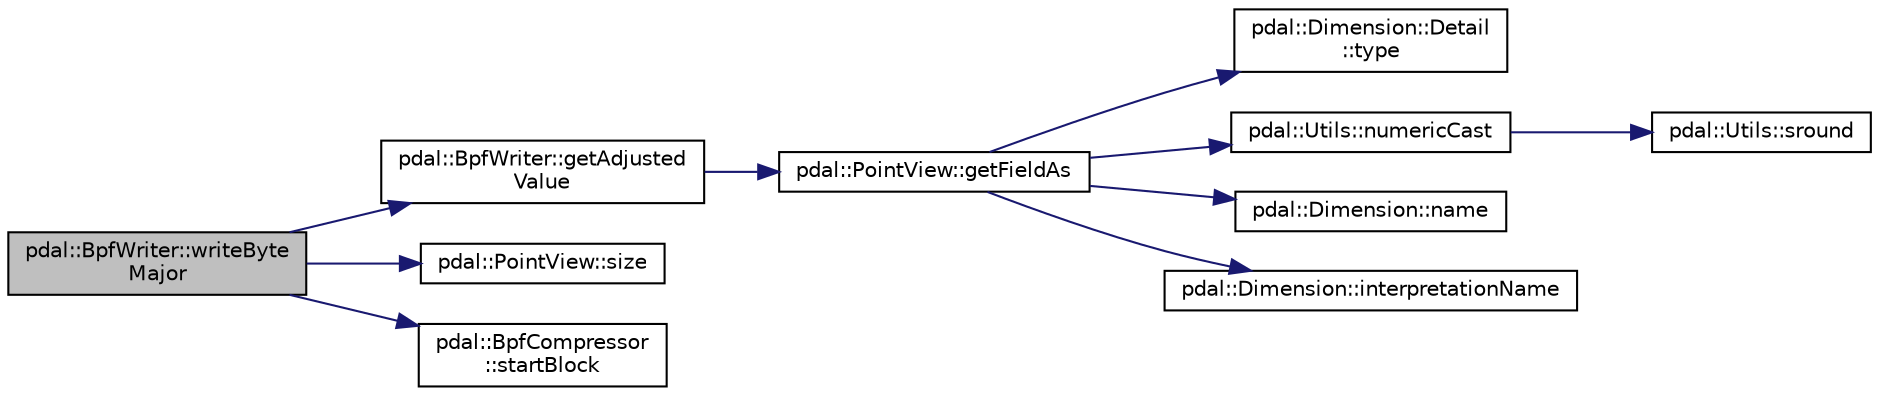 digraph "pdal::BpfWriter::writeByteMajor"
{
  edge [fontname="Helvetica",fontsize="10",labelfontname="Helvetica",labelfontsize="10"];
  node [fontname="Helvetica",fontsize="10",shape=record];
  rankdir="LR";
  Node1 [label="pdal::BpfWriter::writeByte\lMajor",height=0.2,width=0.4,color="black", fillcolor="grey75", style="filled", fontcolor="black"];
  Node1 -> Node2 [color="midnightblue",fontsize="10",style="solid",fontname="Helvetica"];
  Node2 [label="pdal::BpfWriter::getAdjusted\lValue",height=0.2,width=0.4,color="black", fillcolor="white", style="filled",URL="$classpdal_1_1BpfWriter.html#a3a14953a8baa61b81bae32286441f2cd"];
  Node2 -> Node3 [color="midnightblue",fontsize="10",style="solid",fontname="Helvetica"];
  Node3 [label="pdal::PointView::getFieldAs",height=0.2,width=0.4,color="black", fillcolor="white", style="filled",URL="$classpdal_1_1PointView.html#a4c594a6d2a469e594988194ccf125a15"];
  Node3 -> Node4 [color="midnightblue",fontsize="10",style="solid",fontname="Helvetica"];
  Node4 [label="pdal::Dimension::Detail\l::type",height=0.2,width=0.4,color="black", fillcolor="white", style="filled",URL="$classpdal_1_1Dimension_1_1Detail.html#adf5961976b7fce3d90a0dddd50519a7c"];
  Node3 -> Node5 [color="midnightblue",fontsize="10",style="solid",fontname="Helvetica"];
  Node5 [label="pdal::Utils::numericCast",height=0.2,width=0.4,color="black", fillcolor="white", style="filled",URL="$namespacepdal_1_1Utils.html#a33d614ac71aa03aaa5c10a242c4d14ac"];
  Node5 -> Node6 [color="midnightblue",fontsize="10",style="solid",fontname="Helvetica"];
  Node6 [label="pdal::Utils::sround",height=0.2,width=0.4,color="black", fillcolor="white", style="filled",URL="$namespacepdal_1_1Utils.html#a06833597f1fc4287966cfa0867128e59"];
  Node3 -> Node7 [color="midnightblue",fontsize="10",style="solid",fontname="Helvetica"];
  Node7 [label="pdal::Dimension::name",height=0.2,width=0.4,color="black", fillcolor="white", style="filled",URL="$namespacepdal_1_1Dimension.html#af3176b0b7e6b4be000317846cf7c2718"];
  Node3 -> Node8 [color="midnightblue",fontsize="10",style="solid",fontname="Helvetica"];
  Node8 [label="pdal::Dimension::interpretationName",height=0.2,width=0.4,color="black", fillcolor="white", style="filled",URL="$namespacepdal_1_1Dimension.html#acc41232ae1e707d6c928ffb9a56592d3"];
  Node1 -> Node9 [color="midnightblue",fontsize="10",style="solid",fontname="Helvetica"];
  Node9 [label="pdal::PointView::size",height=0.2,width=0.4,color="black", fillcolor="white", style="filled",URL="$classpdal_1_1PointView.html#a4c2fba9b5d7a61f19a558bb08405555d"];
  Node1 -> Node10 [color="midnightblue",fontsize="10",style="solid",fontname="Helvetica"];
  Node10 [label="pdal::BpfCompressor\l::startBlock",height=0.2,width=0.4,color="black", fillcolor="white", style="filled",URL="$classpdal_1_1BpfCompressor.html#a906a2f20c37d1ef06fde968a4e43945f"];
}
